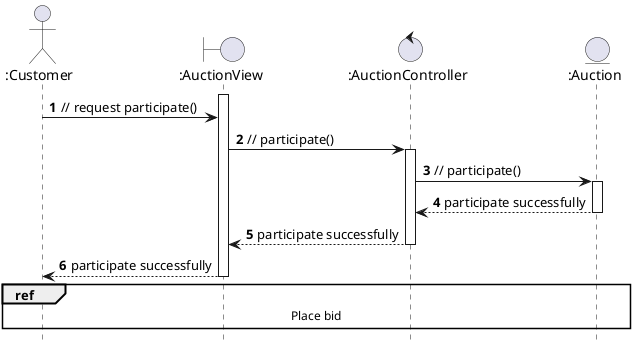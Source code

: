 @startuml Participate in the auction
hide footbox

actor ":Customer" as customer
boundary ":AuctionView" as view
control ":AuctionController" as controller
entity ":Auction" as auction

autonumber

activate view
customer -> view: // request participate()
view -> controller++: // participate()
controller -> auction++: // participate()
auction --> controller--: participate successfully
controller --> view--: participate successfully
view --> customer: participate successfully

deactivate view

ref over customer, view, controller, auction
  Place bid
end ref

@enduml
